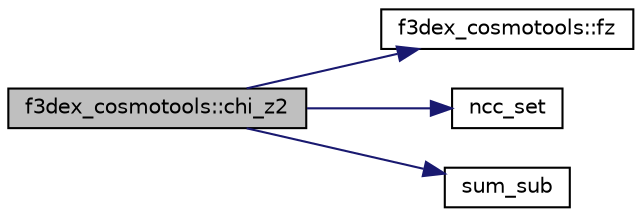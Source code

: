 digraph G
{
  edge [fontname="Helvetica",fontsize="10",labelfontname="Helvetica",labelfontsize="10"];
  node [fontname="Helvetica",fontsize="10",shape=record];
  rankdir=LR;
  Node1 [label="f3dex_cosmotools::chi_z2",height=0.2,width=0.4,color="black", fillcolor="grey75", style="filled" fontcolor="black"];
  Node1 -> Node2 [color="midnightblue",fontsize="10",style="solid",fontname="Helvetica"];
  Node2 [label="f3dex_cosmotools::fz",height=0.2,width=0.4,color="black", fillcolor="white", style="filled",URL="$namespacef3dex__cosmotools.html#abba0e9b02d0f46a5abce5a0830da7f4d"];
  Node1 -> Node3 [color="midnightblue",fontsize="10",style="solid",fontname="Helvetica"];
  Node3 [label="ncc_set",height=0.2,width=0.4,color="black", fillcolor="white", style="filled",URL="$quadrule_8f90.html#a45c034914a08b905c6dbe38d8ef5c5d9"];
  Node1 -> Node4 [color="midnightblue",fontsize="10",style="solid",fontname="Helvetica"];
  Node4 [label="sum_sub",height=0.2,width=0.4,color="black", fillcolor="white", style="filled",URL="$quadrule_8f90.html#a268ec8eaa9ed225402666340aecb03d4"];
}
